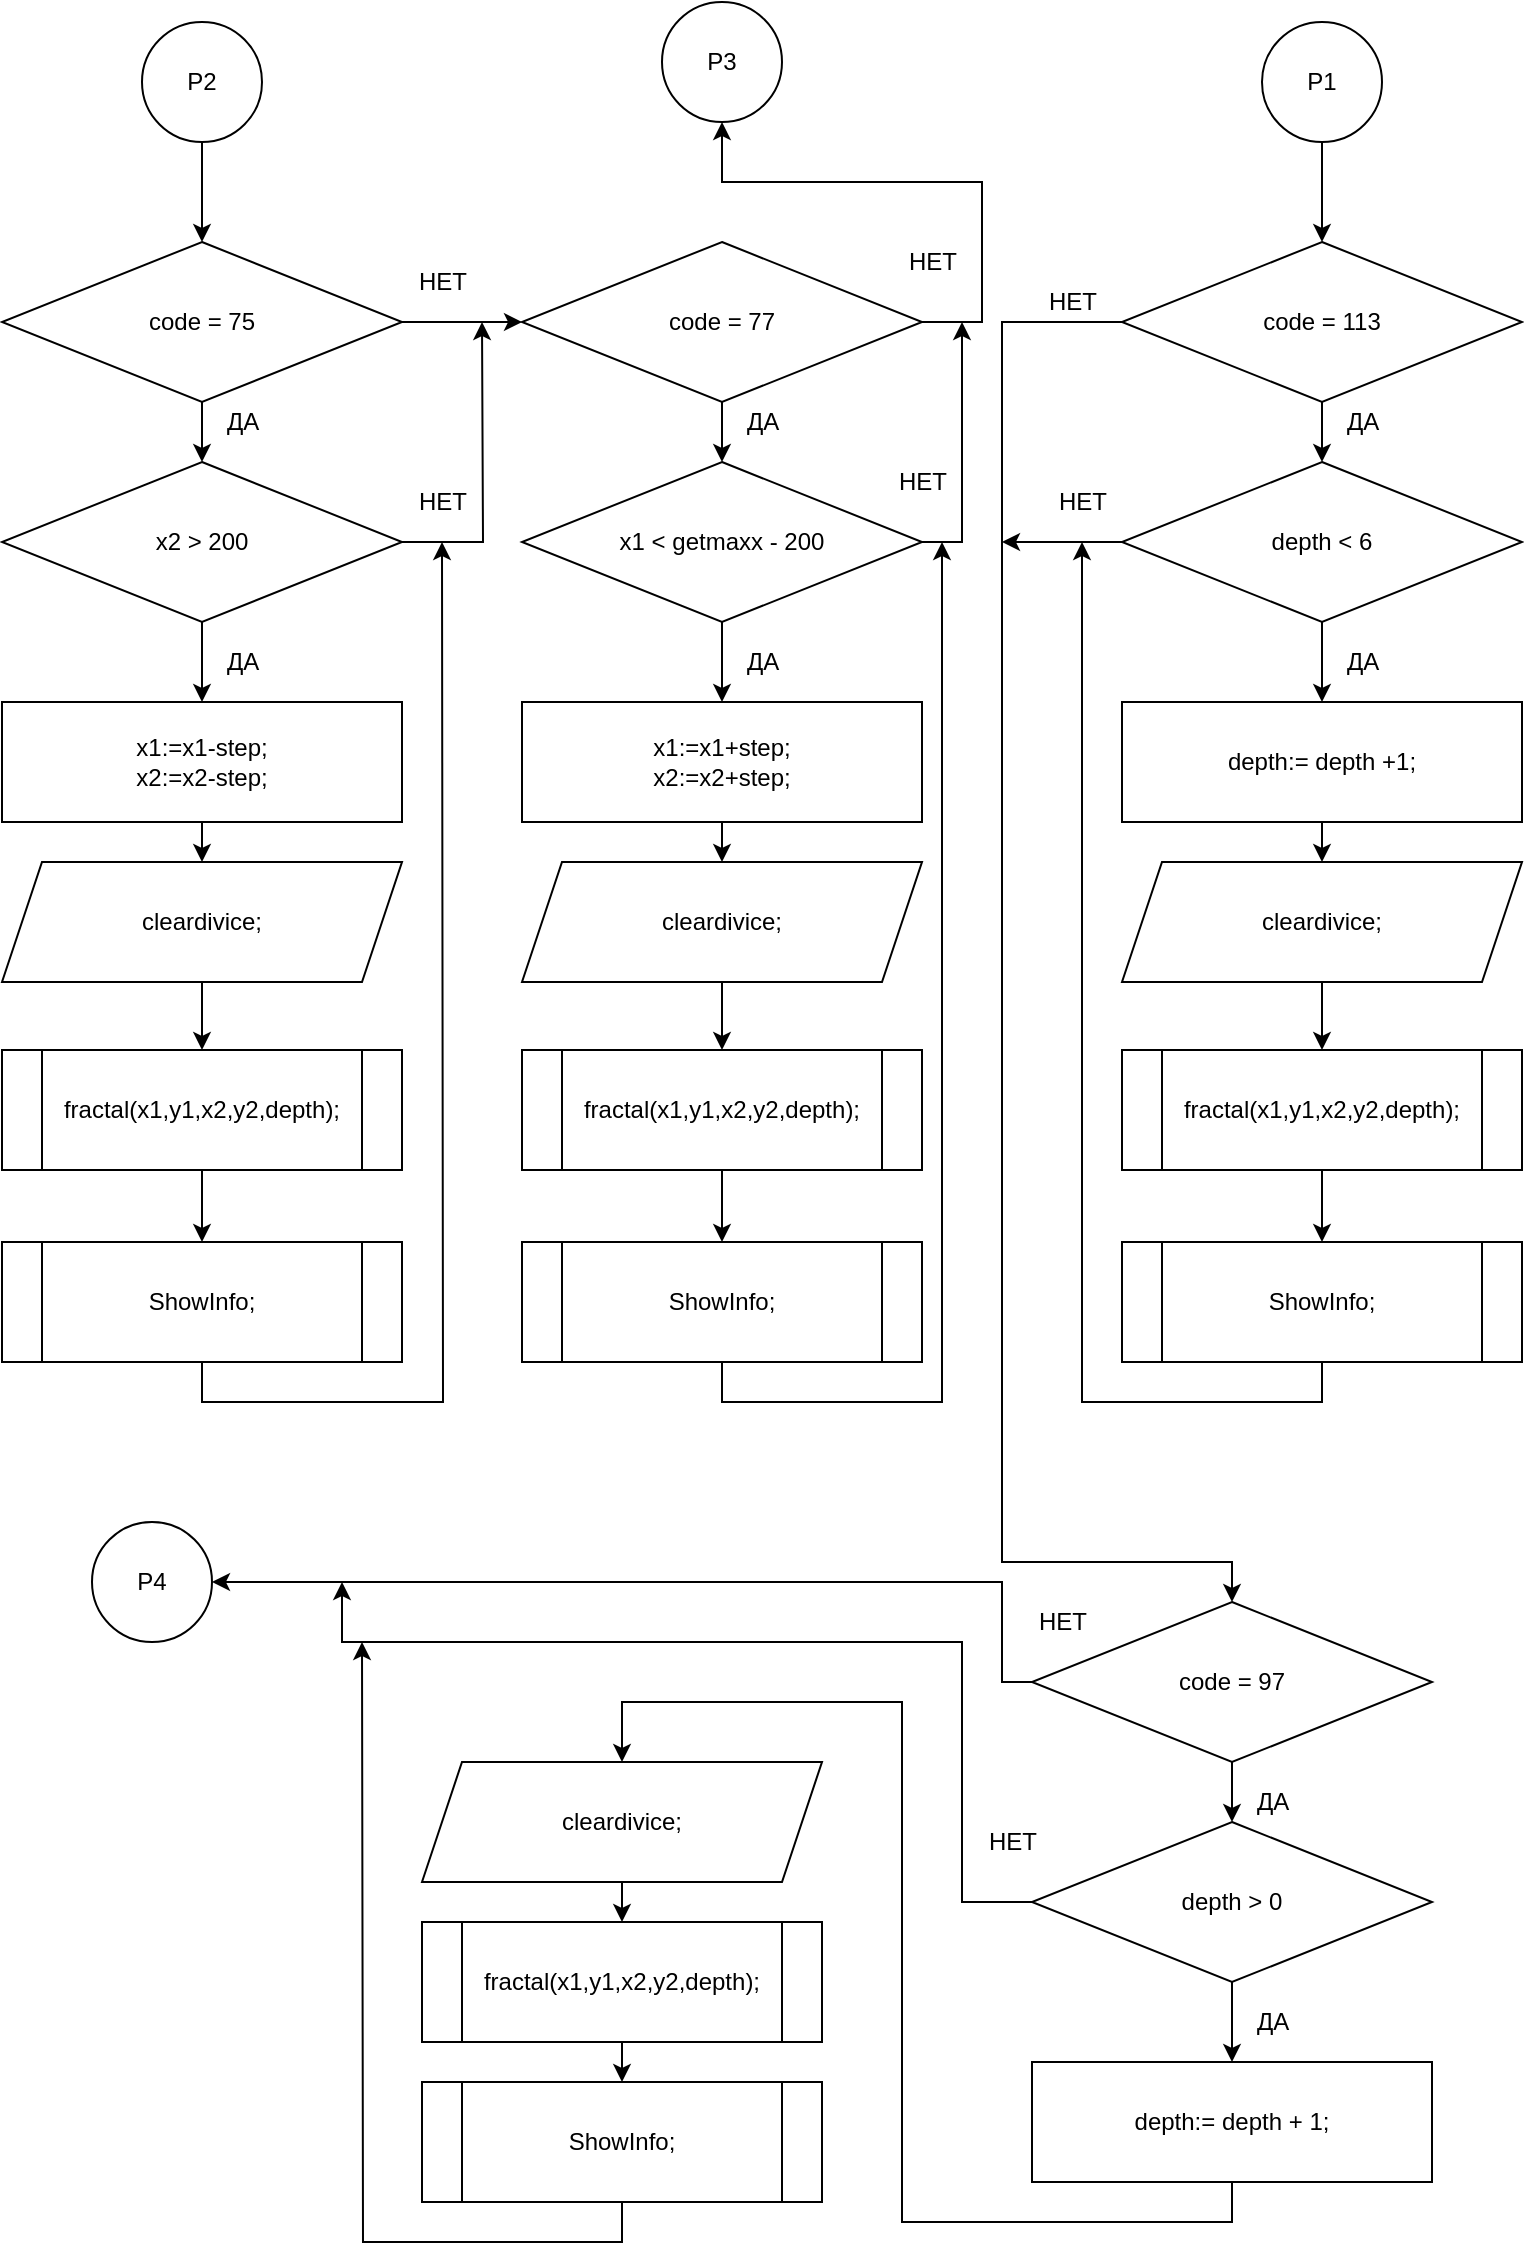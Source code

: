 <mxfile version="14.6.1" type="device"><diagram id="ECwL9-7BSf-l3iw5oNLO" name="Page-1"><mxGraphModel dx="870" dy="84" grid="1" gridSize="10" guides="1" tooltips="1" connect="1" arrows="1" fold="1" page="1" pageScale="1" pageWidth="827" pageHeight="1169" math="0" shadow="0"><root><mxCell id="0"/><mxCell id="1" parent="0"/><mxCell id="aOeAk5nu_Uj5CqO4Ikg1-69" style="edgeStyle=orthogonalEdgeStyle;rounded=0;orthogonalLoop=1;jettySize=auto;html=1;exitX=0.5;exitY=1;exitDx=0;exitDy=0;entryX=0.5;entryY=0;entryDx=0;entryDy=0;" edge="1" parent="1" source="aOeAk5nu_Uj5CqO4Ikg1-62" target="aOeAk5nu_Uj5CqO4Ikg1-64"><mxGeometry relative="1" as="geometry"/></mxCell><mxCell id="aOeAk5nu_Uj5CqO4Ikg1-62" value="P2" style="ellipse;whiteSpace=wrap;html=1;aspect=fixed;" vertex="1" parent="1"><mxGeometry x="100" y="1210" width="60" height="60" as="geometry"/></mxCell><mxCell id="aOeAk5nu_Uj5CqO4Ikg1-63" style="edgeStyle=orthogonalEdgeStyle;rounded=0;orthogonalLoop=1;jettySize=auto;html=1;exitX=0.5;exitY=1;exitDx=0;exitDy=0;entryX=0.5;entryY=0;entryDx=0;entryDy=0;" edge="1" parent="1" source="aOeAk5nu_Uj5CqO4Ikg1-64" target="aOeAk5nu_Uj5CqO4Ikg1-65"><mxGeometry relative="1" as="geometry"/></mxCell><mxCell id="aOeAk5nu_Uj5CqO4Ikg1-79" style="edgeStyle=orthogonalEdgeStyle;rounded=0;orthogonalLoop=1;jettySize=auto;html=1;exitX=1;exitY=0.5;exitDx=0;exitDy=0;entryX=0;entryY=0.5;entryDx=0;entryDy=0;" edge="1" parent="1" source="aOeAk5nu_Uj5CqO4Ikg1-64" target="aOeAk5nu_Uj5CqO4Ikg1-81"><mxGeometry relative="1" as="geometry"><mxPoint x="350" y="1360.333" as="targetPoint"/></mxGeometry></mxCell><mxCell id="aOeAk5nu_Uj5CqO4Ikg1-64" value="code = 75" style="rhombus;whiteSpace=wrap;html=1;" vertex="1" parent="1"><mxGeometry x="30" y="1320" width="200" height="80" as="geometry"/></mxCell><mxCell id="aOeAk5nu_Uj5CqO4Ikg1-77" style="edgeStyle=orthogonalEdgeStyle;rounded=0;orthogonalLoop=1;jettySize=auto;html=1;exitX=0.5;exitY=1;exitDx=0;exitDy=0;entryX=0.5;entryY=0;entryDx=0;entryDy=0;" edge="1" parent="1" source="aOeAk5nu_Uj5CqO4Ikg1-65" target="aOeAk5nu_Uj5CqO4Ikg1-71"><mxGeometry relative="1" as="geometry"/></mxCell><mxCell id="aOeAk5nu_Uj5CqO4Ikg1-94" style="edgeStyle=orthogonalEdgeStyle;rounded=0;orthogonalLoop=1;jettySize=auto;html=1;exitX=1;exitY=0.5;exitDx=0;exitDy=0;" edge="1" parent="1" source="aOeAk5nu_Uj5CqO4Ikg1-65"><mxGeometry relative="1" as="geometry"><mxPoint x="270" y="1360" as="targetPoint"/></mxGeometry></mxCell><mxCell id="aOeAk5nu_Uj5CqO4Ikg1-65" value="x2 &amp;gt; 200" style="rhombus;whiteSpace=wrap;html=1;" vertex="1" parent="1"><mxGeometry x="30" y="1430" width="200" height="80" as="geometry"/></mxCell><mxCell id="aOeAk5nu_Uj5CqO4Ikg1-66" value="ДА" style="text;html=1;align=center;verticalAlign=middle;resizable=0;points=[];autosize=1;strokeColor=none;" vertex="1" parent="1"><mxGeometry x="135" y="1400" width="30" height="20" as="geometry"/></mxCell><mxCell id="aOeAk5nu_Uj5CqO4Ikg1-70" style="edgeStyle=orthogonalEdgeStyle;rounded=0;orthogonalLoop=1;jettySize=auto;html=1;exitX=0.5;exitY=1;exitDx=0;exitDy=0;entryX=0.5;entryY=0;entryDx=0;entryDy=0;" edge="1" parent="1" source="aOeAk5nu_Uj5CqO4Ikg1-71" target="aOeAk5nu_Uj5CqO4Ikg1-73"><mxGeometry relative="1" as="geometry"/></mxCell><mxCell id="aOeAk5nu_Uj5CqO4Ikg1-71" value="x1:=x1-step;&lt;br&gt;x2:=x2-step;" style="rounded=0;whiteSpace=wrap;html=1;" vertex="1" parent="1"><mxGeometry x="30" y="1550" width="200" height="60" as="geometry"/></mxCell><mxCell id="aOeAk5nu_Uj5CqO4Ikg1-72" style="edgeStyle=orthogonalEdgeStyle;rounded=0;orthogonalLoop=1;jettySize=auto;html=1;exitX=0.5;exitY=1;exitDx=0;exitDy=0;entryX=0.5;entryY=0;entryDx=0;entryDy=0;" edge="1" parent="1" source="aOeAk5nu_Uj5CqO4Ikg1-73" target="aOeAk5nu_Uj5CqO4Ikg1-75"><mxGeometry relative="1" as="geometry"/></mxCell><mxCell id="aOeAk5nu_Uj5CqO4Ikg1-73" value="cleardivice;" style="shape=parallelogram;perimeter=parallelogramPerimeter;whiteSpace=wrap;html=1;fixedSize=1;" vertex="1" parent="1"><mxGeometry x="30" y="1630" width="200" height="60" as="geometry"/></mxCell><mxCell id="aOeAk5nu_Uj5CqO4Ikg1-74" style="edgeStyle=orthogonalEdgeStyle;rounded=0;orthogonalLoop=1;jettySize=auto;html=1;exitX=0.5;exitY=1;exitDx=0;exitDy=0;entryX=0.5;entryY=0;entryDx=0;entryDy=0;" edge="1" parent="1" source="aOeAk5nu_Uj5CqO4Ikg1-75" target="aOeAk5nu_Uj5CqO4Ikg1-76"><mxGeometry relative="1" as="geometry"/></mxCell><mxCell id="aOeAk5nu_Uj5CqO4Ikg1-75" value="fractal(x1,y1,x2,y2,depth);" style="shape=process;whiteSpace=wrap;html=1;backgroundOutline=1;" vertex="1" parent="1"><mxGeometry x="30" y="1724" width="200" height="60" as="geometry"/></mxCell><mxCell id="aOeAk5nu_Uj5CqO4Ikg1-95" style="edgeStyle=orthogonalEdgeStyle;rounded=0;orthogonalLoop=1;jettySize=auto;html=1;exitX=0.5;exitY=1;exitDx=0;exitDy=0;" edge="1" parent="1" source="aOeAk5nu_Uj5CqO4Ikg1-76"><mxGeometry relative="1" as="geometry"><mxPoint x="250" y="1470" as="targetPoint"/></mxGeometry></mxCell><mxCell id="aOeAk5nu_Uj5CqO4Ikg1-76" value="ShowInfo;" style="shape=process;whiteSpace=wrap;html=1;backgroundOutline=1;" vertex="1" parent="1"><mxGeometry x="30" y="1820" width="200" height="60" as="geometry"/></mxCell><mxCell id="aOeAk5nu_Uj5CqO4Ikg1-78" value="ДА" style="text;html=1;align=center;verticalAlign=middle;resizable=0;points=[];autosize=1;strokeColor=none;" vertex="1" parent="1"><mxGeometry x="135" y="1520" width="30" height="20" as="geometry"/></mxCell><mxCell id="aOeAk5nu_Uj5CqO4Ikg1-80" style="edgeStyle=orthogonalEdgeStyle;rounded=0;orthogonalLoop=1;jettySize=auto;html=1;exitX=0.5;exitY=1;exitDx=0;exitDy=0;entryX=0.5;entryY=0;entryDx=0;entryDy=0;" edge="1" parent="1" source="aOeAk5nu_Uj5CqO4Ikg1-81" target="aOeAk5nu_Uj5CqO4Ikg1-83"><mxGeometry relative="1" as="geometry"/></mxCell><mxCell id="aOeAk5nu_Uj5CqO4Ikg1-116" style="edgeStyle=orthogonalEdgeStyle;rounded=0;orthogonalLoop=1;jettySize=auto;html=1;exitX=1;exitY=0.5;exitDx=0;exitDy=0;" edge="1" parent="1" source="aOeAk5nu_Uj5CqO4Ikg1-81"><mxGeometry relative="1" as="geometry"><mxPoint x="390" y="1260" as="targetPoint"/><Array as="points"><mxPoint x="520" y="1360"/><mxPoint x="520" y="1290"/><mxPoint x="390" y="1290"/></Array></mxGeometry></mxCell><mxCell id="aOeAk5nu_Uj5CqO4Ikg1-81" value="code = 77" style="rhombus;whiteSpace=wrap;html=1;" vertex="1" parent="1"><mxGeometry x="290" y="1320" width="200" height="80" as="geometry"/></mxCell><mxCell id="aOeAk5nu_Uj5CqO4Ikg1-82" style="edgeStyle=orthogonalEdgeStyle;rounded=0;orthogonalLoop=1;jettySize=auto;html=1;exitX=0.5;exitY=1;exitDx=0;exitDy=0;entryX=0.5;entryY=0;entryDx=0;entryDy=0;" edge="1" parent="1" source="aOeAk5nu_Uj5CqO4Ikg1-83" target="aOeAk5nu_Uj5CqO4Ikg1-86"><mxGeometry relative="1" as="geometry"/></mxCell><mxCell id="aOeAk5nu_Uj5CqO4Ikg1-117" style="edgeStyle=orthogonalEdgeStyle;rounded=0;orthogonalLoop=1;jettySize=auto;html=1;exitX=1;exitY=0.5;exitDx=0;exitDy=0;" edge="1" parent="1" source="aOeAk5nu_Uj5CqO4Ikg1-83"><mxGeometry relative="1" as="geometry"><mxPoint x="510" y="1360" as="targetPoint"/><Array as="points"><mxPoint x="510" y="1470"/><mxPoint x="510" y="1360"/></Array></mxGeometry></mxCell><mxCell id="aOeAk5nu_Uj5CqO4Ikg1-83" value="x1 &amp;lt; getmaxx - 200" style="rhombus;whiteSpace=wrap;html=1;" vertex="1" parent="1"><mxGeometry x="290" y="1430" width="200" height="80" as="geometry"/></mxCell><mxCell id="aOeAk5nu_Uj5CqO4Ikg1-84" value="ДА" style="text;html=1;align=center;verticalAlign=middle;resizable=0;points=[];autosize=1;strokeColor=none;" vertex="1" parent="1"><mxGeometry x="395" y="1400" width="30" height="20" as="geometry"/></mxCell><mxCell id="aOeAk5nu_Uj5CqO4Ikg1-85" style="edgeStyle=orthogonalEdgeStyle;rounded=0;orthogonalLoop=1;jettySize=auto;html=1;exitX=0.5;exitY=1;exitDx=0;exitDy=0;entryX=0.5;entryY=0;entryDx=0;entryDy=0;" edge="1" parent="1" source="aOeAk5nu_Uj5CqO4Ikg1-86" target="aOeAk5nu_Uj5CqO4Ikg1-88"><mxGeometry relative="1" as="geometry"/></mxCell><mxCell id="aOeAk5nu_Uj5CqO4Ikg1-86" value="x1:=x1+step;&lt;br&gt;x2:=x2+step;" style="rounded=0;whiteSpace=wrap;html=1;" vertex="1" parent="1"><mxGeometry x="290" y="1550" width="200" height="60" as="geometry"/></mxCell><mxCell id="aOeAk5nu_Uj5CqO4Ikg1-87" style="edgeStyle=orthogonalEdgeStyle;rounded=0;orthogonalLoop=1;jettySize=auto;html=1;exitX=0.5;exitY=1;exitDx=0;exitDy=0;entryX=0.5;entryY=0;entryDx=0;entryDy=0;" edge="1" parent="1" source="aOeAk5nu_Uj5CqO4Ikg1-88" target="aOeAk5nu_Uj5CqO4Ikg1-90"><mxGeometry relative="1" as="geometry"/></mxCell><mxCell id="aOeAk5nu_Uj5CqO4Ikg1-88" value="cleardivice;" style="shape=parallelogram;perimeter=parallelogramPerimeter;whiteSpace=wrap;html=1;fixedSize=1;" vertex="1" parent="1"><mxGeometry x="290" y="1630" width="200" height="60" as="geometry"/></mxCell><mxCell id="aOeAk5nu_Uj5CqO4Ikg1-89" style="edgeStyle=orthogonalEdgeStyle;rounded=0;orthogonalLoop=1;jettySize=auto;html=1;exitX=0.5;exitY=1;exitDx=0;exitDy=0;entryX=0.5;entryY=0;entryDx=0;entryDy=0;" edge="1" parent="1" source="aOeAk5nu_Uj5CqO4Ikg1-90" target="aOeAk5nu_Uj5CqO4Ikg1-91"><mxGeometry relative="1" as="geometry"/></mxCell><mxCell id="aOeAk5nu_Uj5CqO4Ikg1-90" value="fractal(x1,y1,x2,y2,depth);" style="shape=process;whiteSpace=wrap;html=1;backgroundOutline=1;" vertex="1" parent="1"><mxGeometry x="290" y="1724" width="200" height="60" as="geometry"/></mxCell><mxCell id="aOeAk5nu_Uj5CqO4Ikg1-118" style="edgeStyle=orthogonalEdgeStyle;rounded=0;orthogonalLoop=1;jettySize=auto;html=1;exitX=0.5;exitY=1;exitDx=0;exitDy=0;" edge="1" parent="1" source="aOeAk5nu_Uj5CqO4Ikg1-91"><mxGeometry relative="1" as="geometry"><mxPoint x="500" y="1470" as="targetPoint"/><Array as="points"><mxPoint x="390" y="1900"/><mxPoint x="500" y="1900"/></Array></mxGeometry></mxCell><mxCell id="aOeAk5nu_Uj5CqO4Ikg1-91" value="ShowInfo;" style="shape=process;whiteSpace=wrap;html=1;backgroundOutline=1;" vertex="1" parent="1"><mxGeometry x="290" y="1820" width="200" height="60" as="geometry"/></mxCell><mxCell id="aOeAk5nu_Uj5CqO4Ikg1-92" value="ДА" style="text;html=1;align=center;verticalAlign=middle;resizable=0;points=[];autosize=1;strokeColor=none;" vertex="1" parent="1"><mxGeometry x="395" y="1520" width="30" height="20" as="geometry"/></mxCell><mxCell id="aOeAk5nu_Uj5CqO4Ikg1-93" value="НЕТ" style="text;html=1;align=center;verticalAlign=middle;resizable=0;points=[];autosize=1;strokeColor=none;" vertex="1" parent="1"><mxGeometry x="230" y="1330" width="40" height="20" as="geometry"/></mxCell><mxCell id="aOeAk5nu_Uj5CqO4Ikg1-96" value="НЕТ" style="text;html=1;align=center;verticalAlign=middle;resizable=0;points=[];autosize=1;strokeColor=none;" vertex="1" parent="1"><mxGeometry x="230" y="1440" width="40" height="20" as="geometry"/></mxCell><mxCell id="aOeAk5nu_Uj5CqO4Ikg1-114" style="edgeStyle=orthogonalEdgeStyle;rounded=0;orthogonalLoop=1;jettySize=auto;html=1;exitX=0.5;exitY=1;exitDx=0;exitDy=0;entryX=0.5;entryY=0;entryDx=0;entryDy=0;" edge="1" parent="1" source="aOeAk5nu_Uj5CqO4Ikg1-100" target="aOeAk5nu_Uj5CqO4Ikg1-102"><mxGeometry relative="1" as="geometry"/></mxCell><mxCell id="aOeAk5nu_Uj5CqO4Ikg1-100" value="P1" style="ellipse;whiteSpace=wrap;html=1;aspect=fixed;" vertex="1" parent="1"><mxGeometry x="660" y="1210" width="60" height="60" as="geometry"/></mxCell><mxCell id="aOeAk5nu_Uj5CqO4Ikg1-101" style="edgeStyle=orthogonalEdgeStyle;rounded=0;orthogonalLoop=1;jettySize=auto;html=1;exitX=0.5;exitY=1;exitDx=0;exitDy=0;entryX=0.5;entryY=0;entryDx=0;entryDy=0;" edge="1" parent="1" source="aOeAk5nu_Uj5CqO4Ikg1-102" target="aOeAk5nu_Uj5CqO4Ikg1-104"><mxGeometry relative="1" as="geometry"/></mxCell><mxCell id="aOeAk5nu_Uj5CqO4Ikg1-115" style="edgeStyle=orthogonalEdgeStyle;rounded=0;orthogonalLoop=1;jettySize=auto;html=1;exitX=0;exitY=0.5;exitDx=0;exitDy=0;entryX=0.5;entryY=0;entryDx=0;entryDy=0;" edge="1" parent="1" source="aOeAk5nu_Uj5CqO4Ikg1-102" target="aOeAk5nu_Uj5CqO4Ikg1-123"><mxGeometry relative="1" as="geometry"><mxPoint x="125.294" y="2030" as="targetPoint"/><Array as="points"><mxPoint x="530" y="1360"/><mxPoint x="530" y="1980"/><mxPoint x="645" y="1980"/></Array></mxGeometry></mxCell><mxCell id="aOeAk5nu_Uj5CqO4Ikg1-102" value="code = 113" style="rhombus;whiteSpace=wrap;html=1;" vertex="1" parent="1"><mxGeometry x="590" y="1320" width="200" height="80" as="geometry"/></mxCell><mxCell id="aOeAk5nu_Uj5CqO4Ikg1-103" style="edgeStyle=orthogonalEdgeStyle;rounded=0;orthogonalLoop=1;jettySize=auto;html=1;exitX=0.5;exitY=1;exitDx=0;exitDy=0;entryX=0.5;entryY=0;entryDx=0;entryDy=0;" edge="1" parent="1" source="aOeAk5nu_Uj5CqO4Ikg1-104" target="aOeAk5nu_Uj5CqO4Ikg1-107"><mxGeometry relative="1" as="geometry"/></mxCell><mxCell id="aOeAk5nu_Uj5CqO4Ikg1-135" style="edgeStyle=orthogonalEdgeStyle;rounded=0;orthogonalLoop=1;jettySize=auto;html=1;exitX=0;exitY=0.5;exitDx=0;exitDy=0;" edge="1" parent="1" source="aOeAk5nu_Uj5CqO4Ikg1-104"><mxGeometry relative="1" as="geometry"><mxPoint x="530" y="1470" as="targetPoint"/></mxGeometry></mxCell><mxCell id="aOeAk5nu_Uj5CqO4Ikg1-104" value="depth &amp;lt; 6" style="rhombus;whiteSpace=wrap;html=1;" vertex="1" parent="1"><mxGeometry x="590" y="1430" width="200" height="80" as="geometry"/></mxCell><mxCell id="aOeAk5nu_Uj5CqO4Ikg1-105" value="ДА" style="text;html=1;align=center;verticalAlign=middle;resizable=0;points=[];autosize=1;strokeColor=none;" vertex="1" parent="1"><mxGeometry x="695" y="1400" width="30" height="20" as="geometry"/></mxCell><mxCell id="aOeAk5nu_Uj5CqO4Ikg1-106" style="edgeStyle=orthogonalEdgeStyle;rounded=0;orthogonalLoop=1;jettySize=auto;html=1;exitX=0.5;exitY=1;exitDx=0;exitDy=0;entryX=0.5;entryY=0;entryDx=0;entryDy=0;" edge="1" parent="1" source="aOeAk5nu_Uj5CqO4Ikg1-107" target="aOeAk5nu_Uj5CqO4Ikg1-109"><mxGeometry relative="1" as="geometry"/></mxCell><mxCell id="aOeAk5nu_Uj5CqO4Ikg1-107" value="depth:= depth +1;" style="rounded=0;whiteSpace=wrap;html=1;" vertex="1" parent="1"><mxGeometry x="590" y="1550" width="200" height="60" as="geometry"/></mxCell><mxCell id="aOeAk5nu_Uj5CqO4Ikg1-108" style="edgeStyle=orthogonalEdgeStyle;rounded=0;orthogonalLoop=1;jettySize=auto;html=1;exitX=0.5;exitY=1;exitDx=0;exitDy=0;entryX=0.5;entryY=0;entryDx=0;entryDy=0;" edge="1" parent="1" source="aOeAk5nu_Uj5CqO4Ikg1-109" target="aOeAk5nu_Uj5CqO4Ikg1-111"><mxGeometry relative="1" as="geometry"/></mxCell><mxCell id="aOeAk5nu_Uj5CqO4Ikg1-109" value="cleardivice;" style="shape=parallelogram;perimeter=parallelogramPerimeter;whiteSpace=wrap;html=1;fixedSize=1;" vertex="1" parent="1"><mxGeometry x="590" y="1630" width="200" height="60" as="geometry"/></mxCell><mxCell id="aOeAk5nu_Uj5CqO4Ikg1-110" style="edgeStyle=orthogonalEdgeStyle;rounded=0;orthogonalLoop=1;jettySize=auto;html=1;exitX=0.5;exitY=1;exitDx=0;exitDy=0;entryX=0.5;entryY=0;entryDx=0;entryDy=0;" edge="1" parent="1" source="aOeAk5nu_Uj5CqO4Ikg1-111" target="aOeAk5nu_Uj5CqO4Ikg1-112"><mxGeometry relative="1" as="geometry"/></mxCell><mxCell id="aOeAk5nu_Uj5CqO4Ikg1-111" value="fractal(x1,y1,x2,y2,depth);" style="shape=process;whiteSpace=wrap;html=1;backgroundOutline=1;" vertex="1" parent="1"><mxGeometry x="590" y="1724" width="200" height="60" as="geometry"/></mxCell><mxCell id="aOeAk5nu_Uj5CqO4Ikg1-136" style="edgeStyle=orthogonalEdgeStyle;rounded=0;orthogonalLoop=1;jettySize=auto;html=1;exitX=0.5;exitY=1;exitDx=0;exitDy=0;" edge="1" parent="1" source="aOeAk5nu_Uj5CqO4Ikg1-112"><mxGeometry relative="1" as="geometry"><mxPoint x="570" y="1470" as="targetPoint"/></mxGeometry></mxCell><mxCell id="aOeAk5nu_Uj5CqO4Ikg1-112" value="ShowInfo;" style="shape=process;whiteSpace=wrap;html=1;backgroundOutline=1;" vertex="1" parent="1"><mxGeometry x="590" y="1820" width="200" height="60" as="geometry"/></mxCell><mxCell id="aOeAk5nu_Uj5CqO4Ikg1-113" value="ДА" style="text;html=1;align=center;verticalAlign=middle;resizable=0;points=[];autosize=1;strokeColor=none;" vertex="1" parent="1"><mxGeometry x="695" y="1520" width="30" height="20" as="geometry"/></mxCell><mxCell id="aOeAk5nu_Uj5CqO4Ikg1-119" value="НЕТ" style="text;html=1;align=center;verticalAlign=middle;resizable=0;points=[];autosize=1;strokeColor=none;" vertex="1" parent="1"><mxGeometry x="470" y="1430" width="40" height="20" as="geometry"/></mxCell><mxCell id="aOeAk5nu_Uj5CqO4Ikg1-120" value="НЕТ" style="text;html=1;align=center;verticalAlign=middle;resizable=0;points=[];autosize=1;strokeColor=none;" vertex="1" parent="1"><mxGeometry x="475" y="1320" width="40" height="20" as="geometry"/></mxCell><mxCell id="aOeAk5nu_Uj5CqO4Ikg1-121" value="P3" style="ellipse;whiteSpace=wrap;html=1;aspect=fixed;" vertex="1" parent="1"><mxGeometry x="360" y="1200" width="60" height="60" as="geometry"/></mxCell><mxCell id="aOeAk5nu_Uj5CqO4Ikg1-122" style="edgeStyle=orthogonalEdgeStyle;rounded=0;orthogonalLoop=1;jettySize=auto;html=1;exitX=0.5;exitY=1;exitDx=0;exitDy=0;entryX=0.5;entryY=0;entryDx=0;entryDy=0;" edge="1" parent="1" source="aOeAk5nu_Uj5CqO4Ikg1-123" target="aOeAk5nu_Uj5CqO4Ikg1-125"><mxGeometry relative="1" as="geometry"/></mxCell><mxCell id="aOeAk5nu_Uj5CqO4Ikg1-143" style="edgeStyle=orthogonalEdgeStyle;rounded=0;orthogonalLoop=1;jettySize=auto;html=1;exitX=0;exitY=0.5;exitDx=0;exitDy=0;" edge="1" parent="1" source="aOeAk5nu_Uj5CqO4Ikg1-123" target="aOeAk5nu_Uj5CqO4Ikg1-142"><mxGeometry relative="1" as="geometry"><Array as="points"><mxPoint x="530" y="2040"/><mxPoint x="530" y="1990"/></Array></mxGeometry></mxCell><mxCell id="aOeAk5nu_Uj5CqO4Ikg1-123" value="code = 97" style="rhombus;whiteSpace=wrap;html=1;" vertex="1" parent="1"><mxGeometry x="545" y="2000" width="200" height="80" as="geometry"/></mxCell><mxCell id="aOeAk5nu_Uj5CqO4Ikg1-124" style="edgeStyle=orthogonalEdgeStyle;rounded=0;orthogonalLoop=1;jettySize=auto;html=1;exitX=0.5;exitY=1;exitDx=0;exitDy=0;entryX=0.5;entryY=0;entryDx=0;entryDy=0;" edge="1" parent="1" source="aOeAk5nu_Uj5CqO4Ikg1-125" target="aOeAk5nu_Uj5CqO4Ikg1-128"><mxGeometry relative="1" as="geometry"/></mxCell><mxCell id="aOeAk5nu_Uj5CqO4Ikg1-144" style="edgeStyle=orthogonalEdgeStyle;rounded=0;orthogonalLoop=1;jettySize=auto;html=1;exitX=0;exitY=0.5;exitDx=0;exitDy=0;" edge="1" parent="1" source="aOeAk5nu_Uj5CqO4Ikg1-125"><mxGeometry relative="1" as="geometry"><mxPoint x="200" y="1990" as="targetPoint"/><Array as="points"><mxPoint x="510" y="2150"/><mxPoint x="510" y="2020"/><mxPoint x="200" y="2020"/></Array></mxGeometry></mxCell><mxCell id="aOeAk5nu_Uj5CqO4Ikg1-125" value="depth &amp;gt; 0" style="rhombus;whiteSpace=wrap;html=1;" vertex="1" parent="1"><mxGeometry x="545" y="2110" width="200" height="80" as="geometry"/></mxCell><mxCell id="aOeAk5nu_Uj5CqO4Ikg1-126" value="ДА" style="text;html=1;align=center;verticalAlign=middle;resizable=0;points=[];autosize=1;strokeColor=none;" vertex="1" parent="1"><mxGeometry x="650" y="2090" width="30" height="20" as="geometry"/></mxCell><mxCell id="aOeAk5nu_Uj5CqO4Ikg1-139" style="edgeStyle=orthogonalEdgeStyle;rounded=0;orthogonalLoop=1;jettySize=auto;html=1;exitX=0.5;exitY=1;exitDx=0;exitDy=0;entryX=0.5;entryY=0;entryDx=0;entryDy=0;" edge="1" parent="1" source="aOeAk5nu_Uj5CqO4Ikg1-128" target="aOeAk5nu_Uj5CqO4Ikg1-130"><mxGeometry relative="1" as="geometry"><Array as="points"><mxPoint x="645" y="2310"/><mxPoint x="480" y="2310"/><mxPoint x="480" y="2050"/><mxPoint x="340" y="2050"/></Array></mxGeometry></mxCell><mxCell id="aOeAk5nu_Uj5CqO4Ikg1-128" value="depth:= depth + 1;" style="rounded=0;whiteSpace=wrap;html=1;" vertex="1" parent="1"><mxGeometry x="545" y="2230" width="200" height="60" as="geometry"/></mxCell><mxCell id="aOeAk5nu_Uj5CqO4Ikg1-129" style="edgeStyle=orthogonalEdgeStyle;rounded=0;orthogonalLoop=1;jettySize=auto;html=1;exitX=0.5;exitY=1;exitDx=0;exitDy=0;entryX=0.5;entryY=0;entryDx=0;entryDy=0;" edge="1" parent="1" source="aOeAk5nu_Uj5CqO4Ikg1-130" target="aOeAk5nu_Uj5CqO4Ikg1-132"><mxGeometry relative="1" as="geometry"/></mxCell><mxCell id="aOeAk5nu_Uj5CqO4Ikg1-130" value="cleardivice;" style="shape=parallelogram;perimeter=parallelogramPerimeter;whiteSpace=wrap;html=1;fixedSize=1;" vertex="1" parent="1"><mxGeometry x="240" y="2080" width="200" height="60" as="geometry"/></mxCell><mxCell id="aOeAk5nu_Uj5CqO4Ikg1-131" style="edgeStyle=orthogonalEdgeStyle;rounded=0;orthogonalLoop=1;jettySize=auto;html=1;exitX=0.5;exitY=1;exitDx=0;exitDy=0;entryX=0.5;entryY=0;entryDx=0;entryDy=0;" edge="1" parent="1" source="aOeAk5nu_Uj5CqO4Ikg1-132" target="aOeAk5nu_Uj5CqO4Ikg1-133"><mxGeometry relative="1" as="geometry"/></mxCell><mxCell id="aOeAk5nu_Uj5CqO4Ikg1-132" value="fractal(x1,y1,x2,y2,depth);" style="shape=process;whiteSpace=wrap;html=1;backgroundOutline=1;" vertex="1" parent="1"><mxGeometry x="240" y="2160" width="200" height="60" as="geometry"/></mxCell><mxCell id="aOeAk5nu_Uj5CqO4Ikg1-145" style="edgeStyle=orthogonalEdgeStyle;rounded=0;orthogonalLoop=1;jettySize=auto;html=1;exitX=0.5;exitY=1;exitDx=0;exitDy=0;" edge="1" parent="1" source="aOeAk5nu_Uj5CqO4Ikg1-133"><mxGeometry relative="1" as="geometry"><mxPoint x="210" y="2020" as="targetPoint"/></mxGeometry></mxCell><mxCell id="aOeAk5nu_Uj5CqO4Ikg1-133" value="ShowInfo;" style="shape=process;whiteSpace=wrap;html=1;backgroundOutline=1;" vertex="1" parent="1"><mxGeometry x="240" y="2240" width="200" height="60" as="geometry"/></mxCell><mxCell id="aOeAk5nu_Uj5CqO4Ikg1-134" value="ДА" style="text;html=1;align=center;verticalAlign=middle;resizable=0;points=[];autosize=1;strokeColor=none;" vertex="1" parent="1"><mxGeometry x="650" y="2200" width="30" height="20" as="geometry"/></mxCell><mxCell id="aOeAk5nu_Uj5CqO4Ikg1-137" value="НЕТ" style="text;html=1;align=center;verticalAlign=middle;resizable=0;points=[];autosize=1;strokeColor=none;" vertex="1" parent="1"><mxGeometry x="545" y="1340" width="40" height="20" as="geometry"/></mxCell><mxCell id="aOeAk5nu_Uj5CqO4Ikg1-138" value="НЕТ" style="text;html=1;align=center;verticalAlign=middle;resizable=0;points=[];autosize=1;strokeColor=none;" vertex="1" parent="1"><mxGeometry x="550" y="1440" width="40" height="20" as="geometry"/></mxCell><mxCell id="aOeAk5nu_Uj5CqO4Ikg1-142" value="P4" style="ellipse;whiteSpace=wrap;html=1;aspect=fixed;" vertex="1" parent="1"><mxGeometry x="75" y="1960" width="60" height="60" as="geometry"/></mxCell><mxCell id="aOeAk5nu_Uj5CqO4Ikg1-146" value="НЕТ" style="text;html=1;align=center;verticalAlign=middle;resizable=0;points=[];autosize=1;strokeColor=none;" vertex="1" parent="1"><mxGeometry x="540" y="2000" width="40" height="20" as="geometry"/></mxCell><mxCell id="aOeAk5nu_Uj5CqO4Ikg1-147" value="НЕТ" style="text;html=1;align=center;verticalAlign=middle;resizable=0;points=[];autosize=1;strokeColor=none;" vertex="1" parent="1"><mxGeometry x="515" y="2110" width="40" height="20" as="geometry"/></mxCell></root></mxGraphModel></diagram></mxfile>